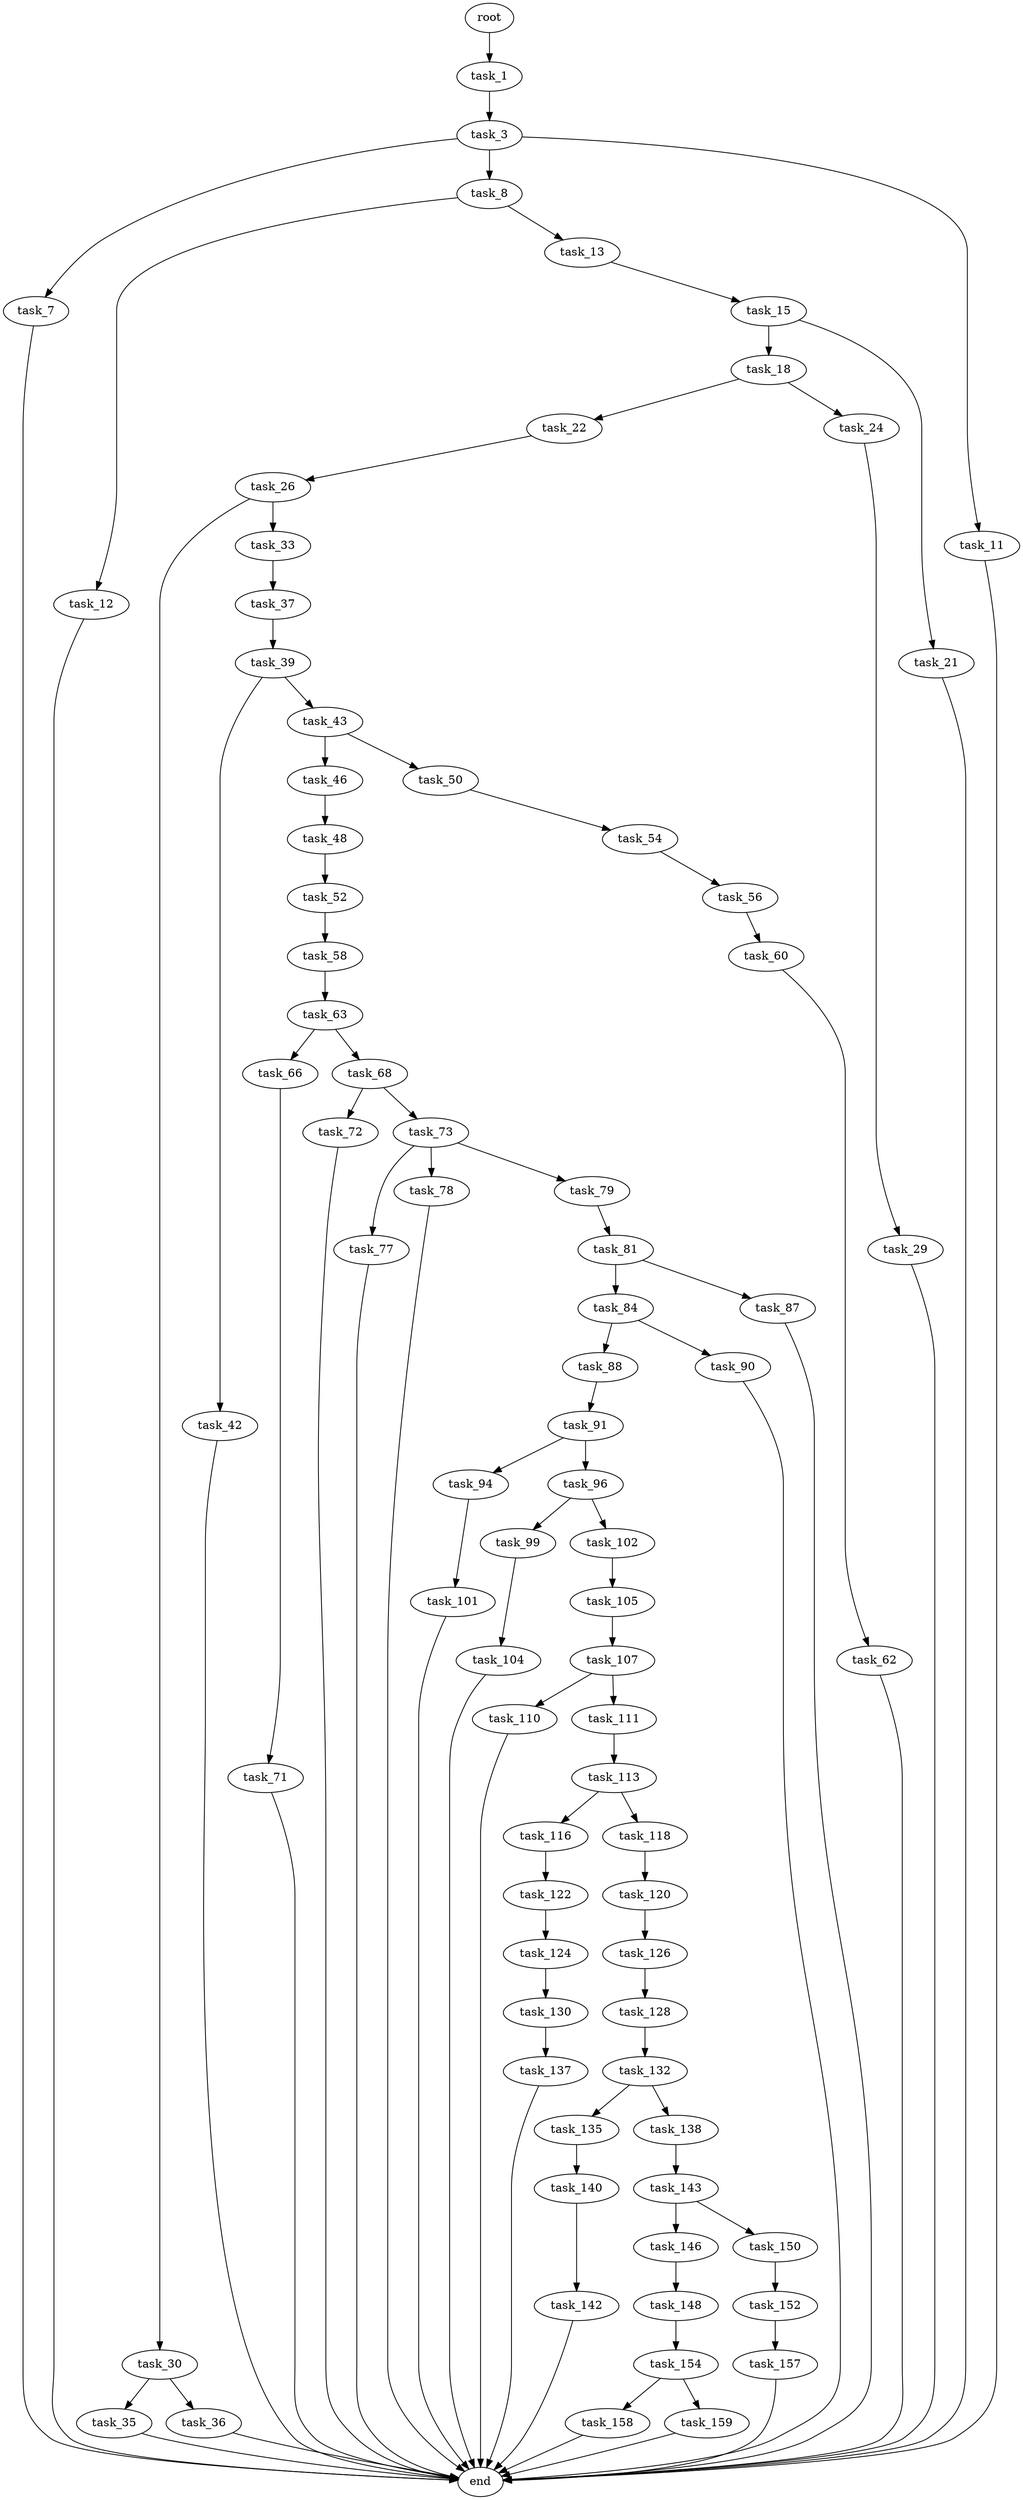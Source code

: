 digraph G {
  root [size="0.000000"];
  task_1 [size="8202995217.000000"];
  task_3 [size="104304531768.000000"];
  task_7 [size="865753627580.000000"];
  task_8 [size="8580443298.000000"];
  task_11 [size="17199154516.000000"];
  end [size="0.000000"];
  task_12 [size="134217728000.000000"];
  task_13 [size="231928233984.000000"];
  task_15 [size="19785290312.000000"];
  task_18 [size="788993884447.000000"];
  task_21 [size="219539396289.000000"];
  task_22 [size="91881888989.000000"];
  task_24 [size="1073741824000.000000"];
  task_26 [size="71892978398.000000"];
  task_29 [size="549755813888.000000"];
  task_30 [size="368293445632.000000"];
  task_33 [size="87864929137.000000"];
  task_35 [size="47176632492.000000"];
  task_36 [size="231928233984.000000"];
  task_37 [size="4698145213.000000"];
  task_39 [size="182847130224.000000"];
  task_42 [size="1734941074.000000"];
  task_43 [size="976776280788.000000"];
  task_46 [size="35221349984.000000"];
  task_50 [size="499887923433.000000"];
  task_48 [size="1073741824000.000000"];
  task_52 [size="28991029248.000000"];
  task_54 [size="368293445632.000000"];
  task_58 [size="94737936333.000000"];
  task_56 [size="201219108072.000000"];
  task_60 [size="1693537942.000000"];
  task_63 [size="28991029248.000000"];
  task_62 [size="368293445632.000000"];
  task_66 [size="368293445632.000000"];
  task_68 [size="7564617432.000000"];
  task_71 [size="1017717407073.000000"];
  task_72 [size="231928233984.000000"];
  task_73 [size="425743725653.000000"];
  task_77 [size="549755813888.000000"];
  task_78 [size="4929851808.000000"];
  task_79 [size="504298075737.000000"];
  task_81 [size="62609176471.000000"];
  task_84 [size="28991029248.000000"];
  task_87 [size="231928233984.000000"];
  task_88 [size="134217728000.000000"];
  task_90 [size="196445123556.000000"];
  task_91 [size="122780001480.000000"];
  task_94 [size="231928233984.000000"];
  task_96 [size="1073741824000.000000"];
  task_101 [size="782757789696.000000"];
  task_99 [size="2080524562.000000"];
  task_102 [size="2921772008.000000"];
  task_104 [size="3334530113.000000"];
  task_105 [size="8589934592.000000"];
  task_107 [size="187880142012.000000"];
  task_110 [size="103695915995.000000"];
  task_111 [size="28991029248.000000"];
  task_113 [size="13333059254.000000"];
  task_116 [size="134217728000.000000"];
  task_118 [size="549957202.000000"];
  task_122 [size="7265784352.000000"];
  task_120 [size="9569744344.000000"];
  task_126 [size="8748680343.000000"];
  task_124 [size="782757789696.000000"];
  task_130 [size="266360204625.000000"];
  task_128 [size="1281754258953.000000"];
  task_132 [size="549755813888.000000"];
  task_137 [size="46301365116.000000"];
  task_135 [size="68719476736.000000"];
  task_138 [size="28991029248.000000"];
  task_140 [size="134217728000.000000"];
  task_143 [size="1736304826.000000"];
  task_142 [size="32264364444.000000"];
  task_146 [size="549755813888.000000"];
  task_150 [size="134217728000.000000"];
  task_148 [size="782757789696.000000"];
  task_154 [size="8589934592.000000"];
  task_152 [size="134217728000.000000"];
  task_157 [size="782757789696.000000"];
  task_158 [size="8262403234.000000"];
  task_159 [size="5071057514.000000"];

  root -> task_1 [size="1.000000"];
  task_1 -> task_3 [size="301989888.000000"];
  task_3 -> task_7 [size="134217728.000000"];
  task_3 -> task_8 [size="134217728.000000"];
  task_3 -> task_11 [size="134217728.000000"];
  task_7 -> end [size="1.000000"];
  task_8 -> task_12 [size="301989888.000000"];
  task_8 -> task_13 [size="301989888.000000"];
  task_11 -> end [size="1.000000"];
  task_12 -> end [size="1.000000"];
  task_13 -> task_15 [size="301989888.000000"];
  task_15 -> task_18 [size="536870912.000000"];
  task_15 -> task_21 [size="536870912.000000"];
  task_18 -> task_22 [size="838860800.000000"];
  task_18 -> task_24 [size="838860800.000000"];
  task_21 -> end [size="1.000000"];
  task_22 -> task_26 [size="75497472.000000"];
  task_24 -> task_29 [size="838860800.000000"];
  task_26 -> task_30 [size="75497472.000000"];
  task_26 -> task_33 [size="75497472.000000"];
  task_29 -> end [size="1.000000"];
  task_30 -> task_35 [size="411041792.000000"];
  task_30 -> task_36 [size="411041792.000000"];
  task_33 -> task_37 [size="301989888.000000"];
  task_35 -> end [size="1.000000"];
  task_36 -> end [size="1.000000"];
  task_37 -> task_39 [size="301989888.000000"];
  task_39 -> task_42 [size="134217728.000000"];
  task_39 -> task_43 [size="134217728.000000"];
  task_42 -> end [size="1.000000"];
  task_43 -> task_46 [size="838860800.000000"];
  task_43 -> task_50 [size="838860800.000000"];
  task_46 -> task_48 [size="679477248.000000"];
  task_50 -> task_54 [size="411041792.000000"];
  task_48 -> task_52 [size="838860800.000000"];
  task_52 -> task_58 [size="75497472.000000"];
  task_54 -> task_56 [size="411041792.000000"];
  task_58 -> task_63 [size="75497472.000000"];
  task_56 -> task_60 [size="134217728.000000"];
  task_60 -> task_62 [size="75497472.000000"];
  task_63 -> task_66 [size="75497472.000000"];
  task_63 -> task_68 [size="75497472.000000"];
  task_62 -> end [size="1.000000"];
  task_66 -> task_71 [size="411041792.000000"];
  task_68 -> task_72 [size="411041792.000000"];
  task_68 -> task_73 [size="411041792.000000"];
  task_71 -> end [size="1.000000"];
  task_72 -> end [size="1.000000"];
  task_73 -> task_77 [size="411041792.000000"];
  task_73 -> task_78 [size="411041792.000000"];
  task_73 -> task_79 [size="411041792.000000"];
  task_77 -> end [size="1.000000"];
  task_78 -> end [size="1.000000"];
  task_79 -> task_81 [size="679477248.000000"];
  task_81 -> task_84 [size="209715200.000000"];
  task_81 -> task_87 [size="209715200.000000"];
  task_84 -> task_88 [size="75497472.000000"];
  task_84 -> task_90 [size="75497472.000000"];
  task_87 -> end [size="1.000000"];
  task_88 -> task_91 [size="209715200.000000"];
  task_90 -> end [size="1.000000"];
  task_91 -> task_94 [size="134217728.000000"];
  task_91 -> task_96 [size="134217728.000000"];
  task_94 -> task_101 [size="301989888.000000"];
  task_96 -> task_99 [size="838860800.000000"];
  task_96 -> task_102 [size="838860800.000000"];
  task_101 -> end [size="1.000000"];
  task_99 -> task_104 [size="33554432.000000"];
  task_102 -> task_105 [size="134217728.000000"];
  task_104 -> end [size="1.000000"];
  task_105 -> task_107 [size="33554432.000000"];
  task_107 -> task_110 [size="134217728.000000"];
  task_107 -> task_111 [size="134217728.000000"];
  task_110 -> end [size="1.000000"];
  task_111 -> task_113 [size="75497472.000000"];
  task_113 -> task_116 [size="536870912.000000"];
  task_113 -> task_118 [size="536870912.000000"];
  task_116 -> task_122 [size="209715200.000000"];
  task_118 -> task_120 [size="33554432.000000"];
  task_122 -> task_124 [size="134217728.000000"];
  task_120 -> task_126 [size="33554432.000000"];
  task_126 -> task_128 [size="209715200.000000"];
  task_124 -> task_130 [size="679477248.000000"];
  task_130 -> task_137 [size="209715200.000000"];
  task_128 -> task_132 [size="838860800.000000"];
  task_132 -> task_135 [size="536870912.000000"];
  task_132 -> task_138 [size="536870912.000000"];
  task_137 -> end [size="1.000000"];
  task_135 -> task_140 [size="134217728.000000"];
  task_138 -> task_143 [size="75497472.000000"];
  task_140 -> task_142 [size="209715200.000000"];
  task_143 -> task_146 [size="75497472.000000"];
  task_143 -> task_150 [size="75497472.000000"];
  task_142 -> end [size="1.000000"];
  task_146 -> task_148 [size="536870912.000000"];
  task_150 -> task_152 [size="209715200.000000"];
  task_148 -> task_154 [size="679477248.000000"];
  task_154 -> task_158 [size="33554432.000000"];
  task_154 -> task_159 [size="33554432.000000"];
  task_152 -> task_157 [size="209715200.000000"];
  task_157 -> end [size="1.000000"];
  task_158 -> end [size="1.000000"];
  task_159 -> end [size="1.000000"];
}
